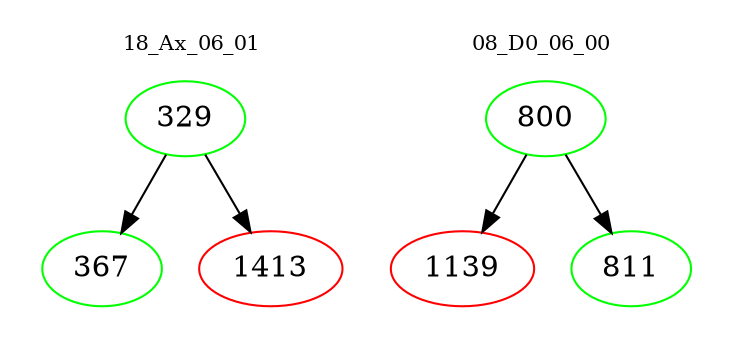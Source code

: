 digraph{
subgraph cluster_0 {
color = white
label = "18_Ax_06_01";
fontsize=10;
T0_329 [label="329", color="green"]
T0_329 -> T0_367 [color="black"]
T0_367 [label="367", color="green"]
T0_329 -> T0_1413 [color="black"]
T0_1413 [label="1413", color="red"]
}
subgraph cluster_1 {
color = white
label = "08_D0_06_00";
fontsize=10;
T1_800 [label="800", color="green"]
T1_800 -> T1_1139 [color="black"]
T1_1139 [label="1139", color="red"]
T1_800 -> T1_811 [color="black"]
T1_811 [label="811", color="green"]
}
}
